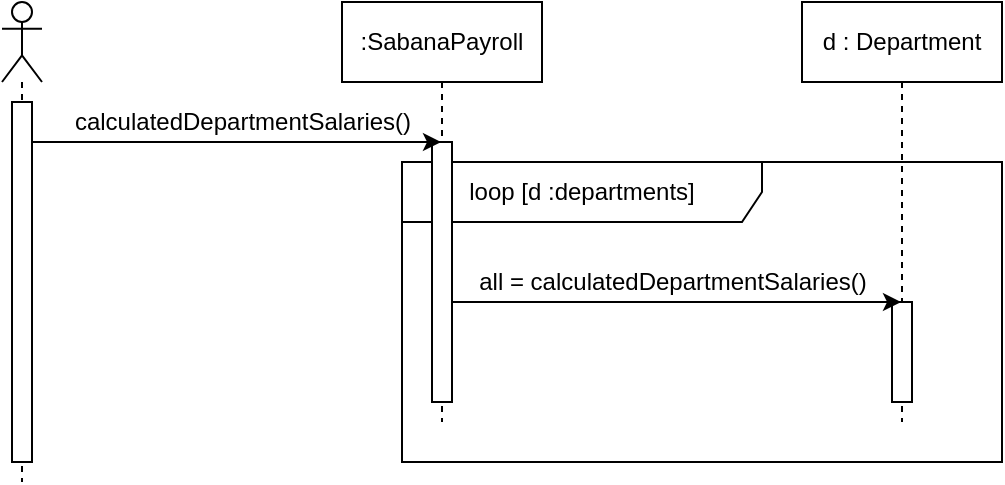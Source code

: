 <mxfile version="14.5.1" type="device"><diagram id="nSVNokEM8v7deCnyN-dG" name="Page-1"><mxGraphModel dx="1422" dy="705" grid="1" gridSize="10" guides="1" tooltips="1" connect="1" arrows="1" fold="1" page="1" pageScale="1" pageWidth="827" pageHeight="1169" math="0" shadow="0"><root><mxCell id="0"/><mxCell id="1" parent="0"/><mxCell id="aXvcSZseiBJRwPIPMaix-17" value="loop [d :departments]" style="shape=umlFrame;whiteSpace=wrap;html=1;width=180;height=30;" vertex="1" parent="1"><mxGeometry x="250" y="120" width="300" height="150" as="geometry"/></mxCell><mxCell id="aXvcSZseiBJRwPIPMaix-1" value="" style="shape=umlLifeline;participant=umlActor;perimeter=lifelinePerimeter;whiteSpace=wrap;html=1;container=1;collapsible=0;recursiveResize=0;verticalAlign=top;spacingTop=36;outlineConnect=0;" vertex="1" parent="1"><mxGeometry x="50" y="40" width="20" height="240" as="geometry"/></mxCell><mxCell id="aXvcSZseiBJRwPIPMaix-7" value="" style="html=1;points=[];perimeter=orthogonalPerimeter;" vertex="1" parent="aXvcSZseiBJRwPIPMaix-1"><mxGeometry x="5" y="50" width="10" height="180" as="geometry"/></mxCell><mxCell id="aXvcSZseiBJRwPIPMaix-6" value=":SabanaPayroll" style="shape=umlLifeline;perimeter=lifelinePerimeter;whiteSpace=wrap;html=1;container=1;collapsible=0;recursiveResize=0;outlineConnect=0;" vertex="1" parent="1"><mxGeometry x="220" y="40" width="100" height="210" as="geometry"/></mxCell><mxCell id="aXvcSZseiBJRwPIPMaix-9" value="" style="html=1;points=[];perimeter=orthogonalPerimeter;" vertex="1" parent="aXvcSZseiBJRwPIPMaix-6"><mxGeometry x="45" y="70" width="10" height="130" as="geometry"/></mxCell><mxCell id="aXvcSZseiBJRwPIPMaix-10" value="" style="edgeStyle=orthogonalEdgeStyle;rounded=0;orthogonalLoop=1;jettySize=auto;html=1;" edge="1" parent="1" source="aXvcSZseiBJRwPIPMaix-7" target="aXvcSZseiBJRwPIPMaix-6"><mxGeometry relative="1" as="geometry"><Array as="points"><mxPoint x="150" y="110"/><mxPoint x="150" y="110"/></Array></mxGeometry></mxCell><mxCell id="aXvcSZseiBJRwPIPMaix-12" value="calculatedDepartmentSalaries()" style="text;html=1;align=center;verticalAlign=middle;resizable=0;points=[];autosize=1;" vertex="1" parent="1"><mxGeometry x="80" y="90" width="180" height="20" as="geometry"/></mxCell><mxCell id="aXvcSZseiBJRwPIPMaix-13" value="d : Department" style="shape=umlLifeline;perimeter=lifelinePerimeter;whiteSpace=wrap;html=1;container=1;collapsible=0;recursiveResize=0;outlineConnect=0;" vertex="1" parent="1"><mxGeometry x="450" y="40" width="100" height="210" as="geometry"/></mxCell><mxCell id="aXvcSZseiBJRwPIPMaix-14" value="" style="html=1;points=[];perimeter=orthogonalPerimeter;" vertex="1" parent="aXvcSZseiBJRwPIPMaix-13"><mxGeometry x="45" y="150" width="10" height="50" as="geometry"/></mxCell><mxCell id="aXvcSZseiBJRwPIPMaix-15" style="edgeStyle=orthogonalEdgeStyle;rounded=0;orthogonalLoop=1;jettySize=auto;html=1;" edge="1" parent="1" source="aXvcSZseiBJRwPIPMaix-9" target="aXvcSZseiBJRwPIPMaix-13"><mxGeometry relative="1" as="geometry"><Array as="points"><mxPoint x="370" y="190"/><mxPoint x="370" y="190"/></Array></mxGeometry></mxCell><mxCell id="aXvcSZseiBJRwPIPMaix-16" value="all = calculatedDepartmentSalaries()" style="text;html=1;align=center;verticalAlign=middle;resizable=0;points=[];autosize=1;" vertex="1" parent="1"><mxGeometry x="280" y="170" width="210" height="20" as="geometry"/></mxCell></root></mxGraphModel></diagram></mxfile>